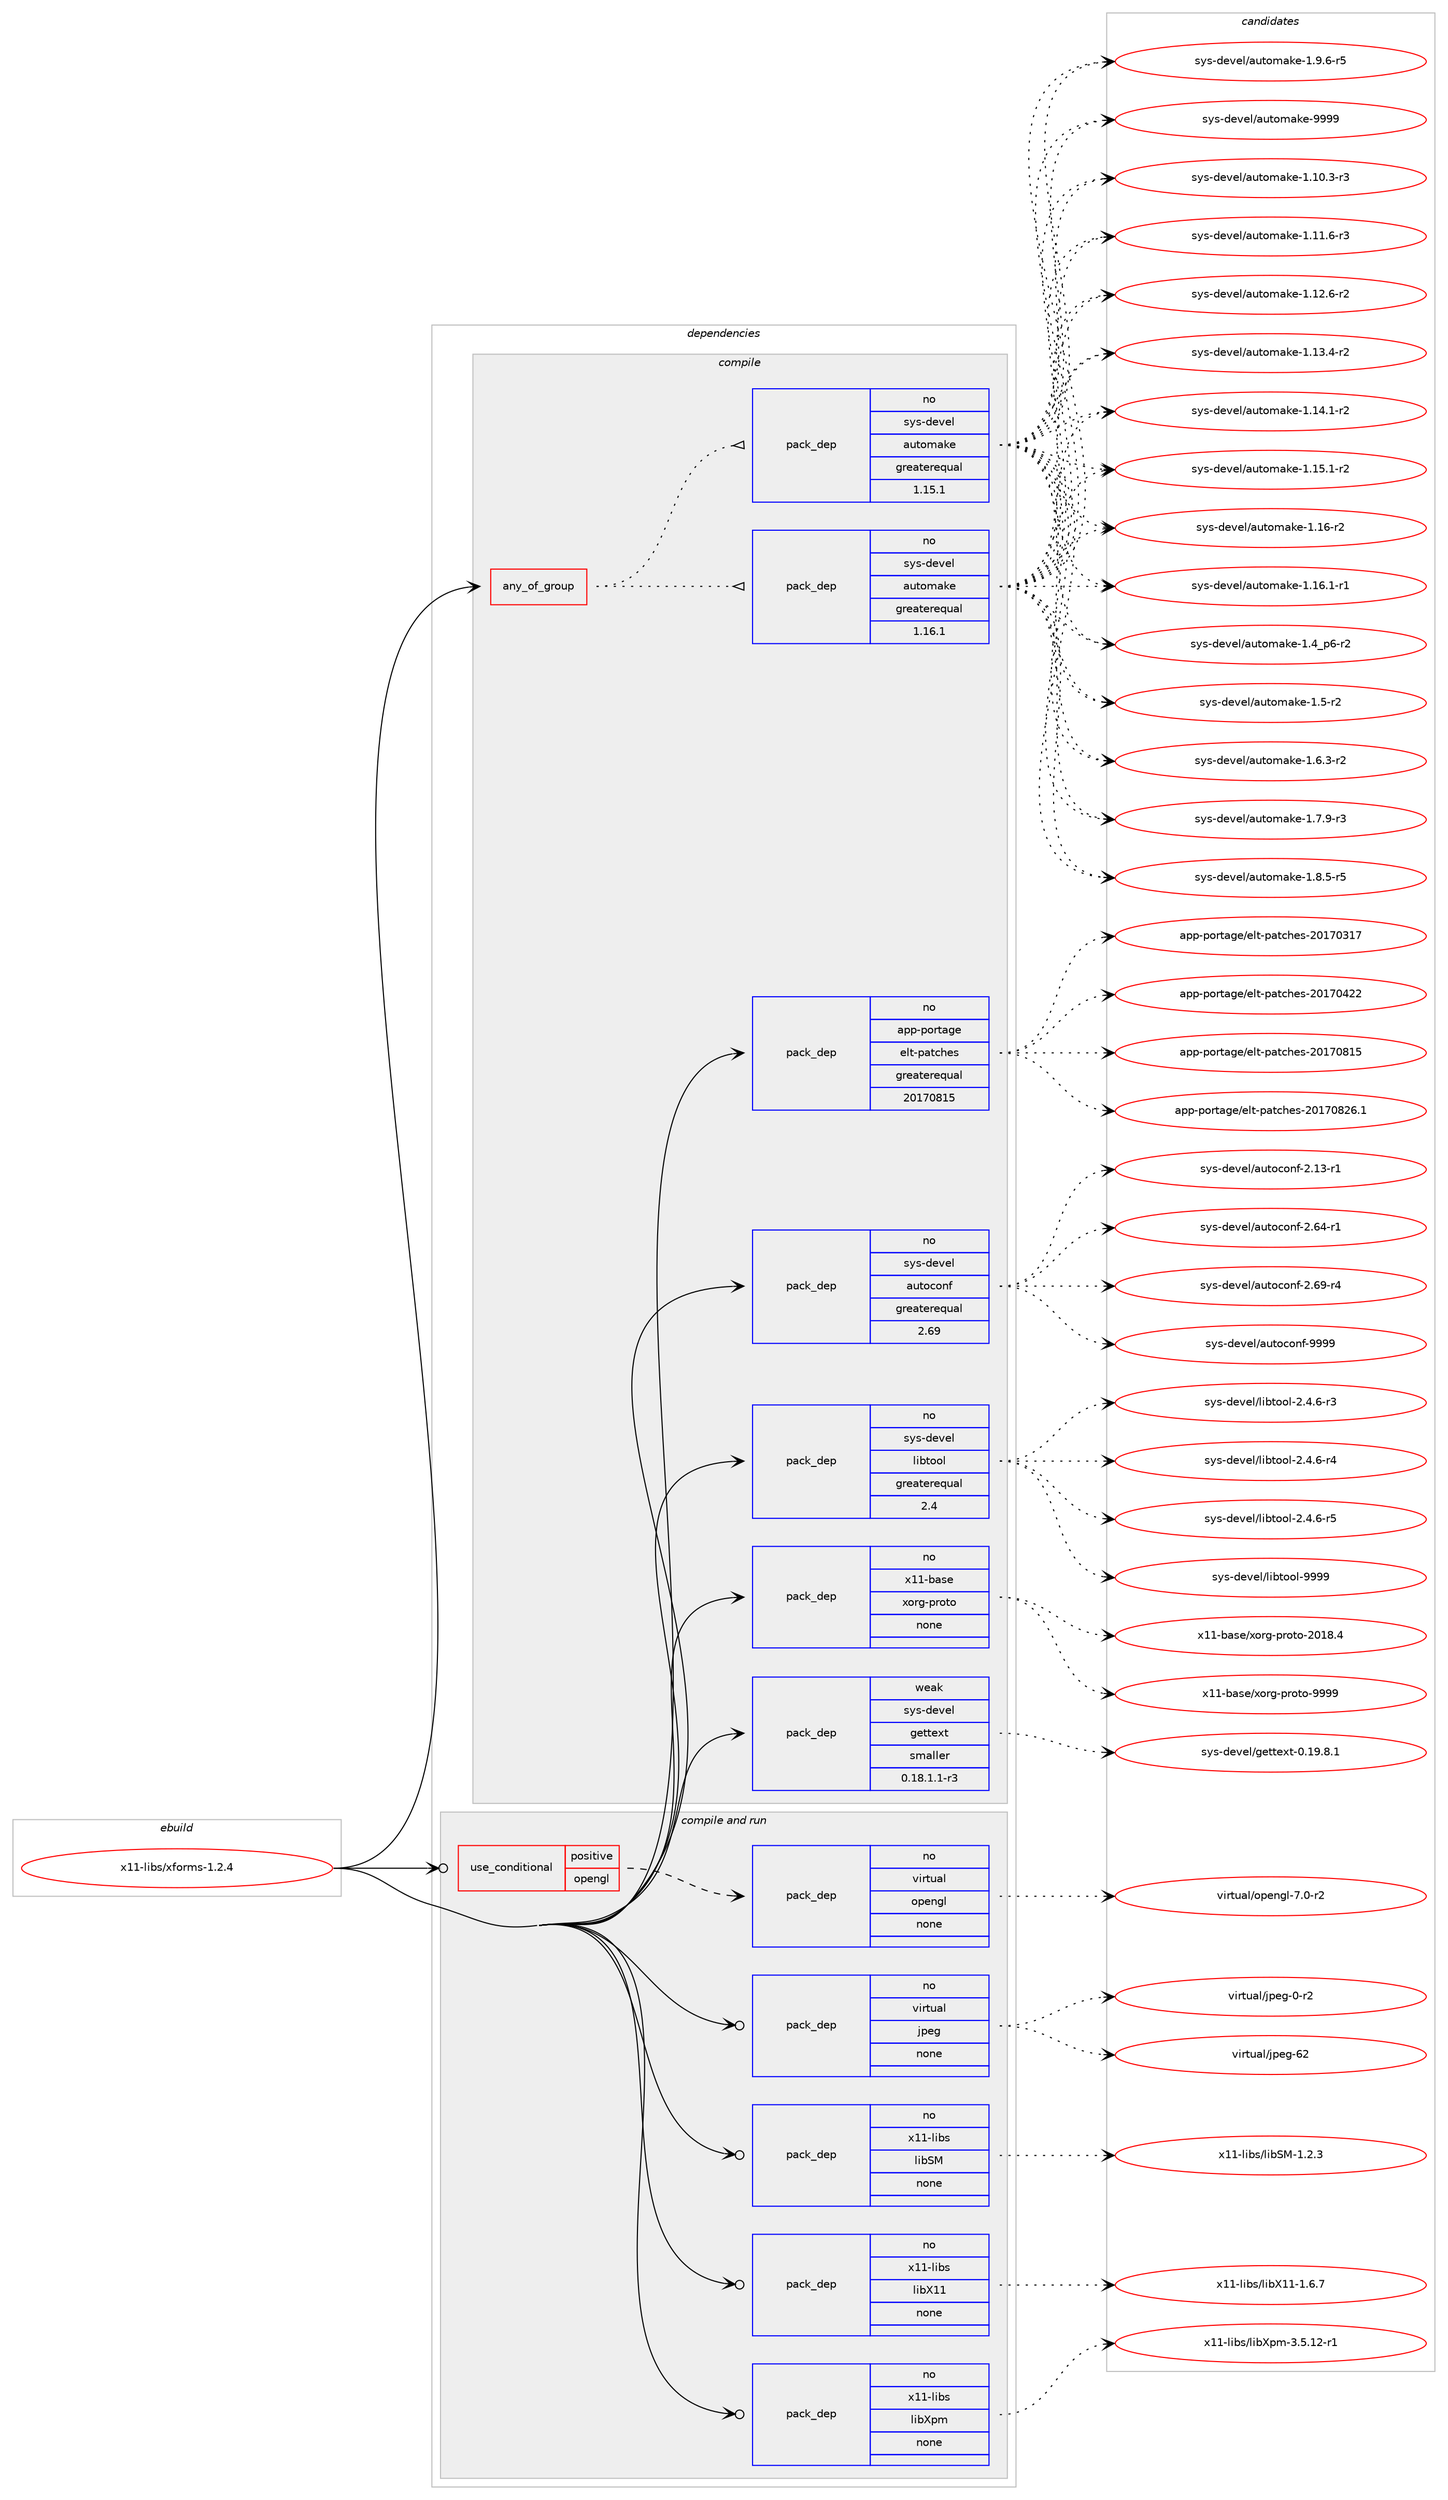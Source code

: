 digraph prolog {

# *************
# Graph options
# *************

newrank=true;
concentrate=true;
compound=true;
graph [rankdir=LR,fontname=Helvetica,fontsize=10,ranksep=1.5];#, ranksep=2.5, nodesep=0.2];
edge  [arrowhead=vee];
node  [fontname=Helvetica,fontsize=10];

# **********
# The ebuild
# **********

subgraph cluster_leftcol {
color=gray;
rank=same;
label=<<i>ebuild</i>>;
id [label="x11-libs/xforms-1.2.4", color=red, width=4, href="../x11-libs/xforms-1.2.4.svg"];
}

# ****************
# The dependencies
# ****************

subgraph cluster_midcol {
color=gray;
label=<<i>dependencies</i>>;
subgraph cluster_compile {
fillcolor="#eeeeee";
style=filled;
label=<<i>compile</i>>;
subgraph any28635 {
dependency1761875 [label=<<TABLE BORDER="0" CELLBORDER="1" CELLSPACING="0" CELLPADDING="4"><TR><TD CELLPADDING="10">any_of_group</TD></TR></TABLE>>, shape=none, color=red];subgraph pack1265860 {
dependency1761876 [label=<<TABLE BORDER="0" CELLBORDER="1" CELLSPACING="0" CELLPADDING="4" WIDTH="220"><TR><TD ROWSPAN="6" CELLPADDING="30">pack_dep</TD></TR><TR><TD WIDTH="110">no</TD></TR><TR><TD>sys-devel</TD></TR><TR><TD>automake</TD></TR><TR><TD>greaterequal</TD></TR><TR><TD>1.16.1</TD></TR></TABLE>>, shape=none, color=blue];
}
dependency1761875:e -> dependency1761876:w [weight=20,style="dotted",arrowhead="oinv"];
subgraph pack1265861 {
dependency1761877 [label=<<TABLE BORDER="0" CELLBORDER="1" CELLSPACING="0" CELLPADDING="4" WIDTH="220"><TR><TD ROWSPAN="6" CELLPADDING="30">pack_dep</TD></TR><TR><TD WIDTH="110">no</TD></TR><TR><TD>sys-devel</TD></TR><TR><TD>automake</TD></TR><TR><TD>greaterequal</TD></TR><TR><TD>1.15.1</TD></TR></TABLE>>, shape=none, color=blue];
}
dependency1761875:e -> dependency1761877:w [weight=20,style="dotted",arrowhead="oinv"];
}
id:e -> dependency1761875:w [weight=20,style="solid",arrowhead="vee"];
subgraph pack1265862 {
dependency1761878 [label=<<TABLE BORDER="0" CELLBORDER="1" CELLSPACING="0" CELLPADDING="4" WIDTH="220"><TR><TD ROWSPAN="6" CELLPADDING="30">pack_dep</TD></TR><TR><TD WIDTH="110">no</TD></TR><TR><TD>app-portage</TD></TR><TR><TD>elt-patches</TD></TR><TR><TD>greaterequal</TD></TR><TR><TD>20170815</TD></TR></TABLE>>, shape=none, color=blue];
}
id:e -> dependency1761878:w [weight=20,style="solid",arrowhead="vee"];
subgraph pack1265863 {
dependency1761879 [label=<<TABLE BORDER="0" CELLBORDER="1" CELLSPACING="0" CELLPADDING="4" WIDTH="220"><TR><TD ROWSPAN="6" CELLPADDING="30">pack_dep</TD></TR><TR><TD WIDTH="110">no</TD></TR><TR><TD>sys-devel</TD></TR><TR><TD>autoconf</TD></TR><TR><TD>greaterequal</TD></TR><TR><TD>2.69</TD></TR></TABLE>>, shape=none, color=blue];
}
id:e -> dependency1761879:w [weight=20,style="solid",arrowhead="vee"];
subgraph pack1265864 {
dependency1761880 [label=<<TABLE BORDER="0" CELLBORDER="1" CELLSPACING="0" CELLPADDING="4" WIDTH="220"><TR><TD ROWSPAN="6" CELLPADDING="30">pack_dep</TD></TR><TR><TD WIDTH="110">no</TD></TR><TR><TD>sys-devel</TD></TR><TR><TD>libtool</TD></TR><TR><TD>greaterequal</TD></TR><TR><TD>2.4</TD></TR></TABLE>>, shape=none, color=blue];
}
id:e -> dependency1761880:w [weight=20,style="solid",arrowhead="vee"];
subgraph pack1265865 {
dependency1761881 [label=<<TABLE BORDER="0" CELLBORDER="1" CELLSPACING="0" CELLPADDING="4" WIDTH="220"><TR><TD ROWSPAN="6" CELLPADDING="30">pack_dep</TD></TR><TR><TD WIDTH="110">no</TD></TR><TR><TD>x11-base</TD></TR><TR><TD>xorg-proto</TD></TR><TR><TD>none</TD></TR><TR><TD></TD></TR></TABLE>>, shape=none, color=blue];
}
id:e -> dependency1761881:w [weight=20,style="solid",arrowhead="vee"];
subgraph pack1265866 {
dependency1761882 [label=<<TABLE BORDER="0" CELLBORDER="1" CELLSPACING="0" CELLPADDING="4" WIDTH="220"><TR><TD ROWSPAN="6" CELLPADDING="30">pack_dep</TD></TR><TR><TD WIDTH="110">weak</TD></TR><TR><TD>sys-devel</TD></TR><TR><TD>gettext</TD></TR><TR><TD>smaller</TD></TR><TR><TD>0.18.1.1-r3</TD></TR></TABLE>>, shape=none, color=blue];
}
id:e -> dependency1761882:w [weight=20,style="solid",arrowhead="vee"];
}
subgraph cluster_compileandrun {
fillcolor="#eeeeee";
style=filled;
label=<<i>compile and run</i>>;
subgraph cond466372 {
dependency1761883 [label=<<TABLE BORDER="0" CELLBORDER="1" CELLSPACING="0" CELLPADDING="4"><TR><TD ROWSPAN="3" CELLPADDING="10">use_conditional</TD></TR><TR><TD>positive</TD></TR><TR><TD>opengl</TD></TR></TABLE>>, shape=none, color=red];
subgraph pack1265867 {
dependency1761884 [label=<<TABLE BORDER="0" CELLBORDER="1" CELLSPACING="0" CELLPADDING="4" WIDTH="220"><TR><TD ROWSPAN="6" CELLPADDING="30">pack_dep</TD></TR><TR><TD WIDTH="110">no</TD></TR><TR><TD>virtual</TD></TR><TR><TD>opengl</TD></TR><TR><TD>none</TD></TR><TR><TD></TD></TR></TABLE>>, shape=none, color=blue];
}
dependency1761883:e -> dependency1761884:w [weight=20,style="dashed",arrowhead="vee"];
}
id:e -> dependency1761883:w [weight=20,style="solid",arrowhead="odotvee"];
subgraph pack1265868 {
dependency1761885 [label=<<TABLE BORDER="0" CELLBORDER="1" CELLSPACING="0" CELLPADDING="4" WIDTH="220"><TR><TD ROWSPAN="6" CELLPADDING="30">pack_dep</TD></TR><TR><TD WIDTH="110">no</TD></TR><TR><TD>virtual</TD></TR><TR><TD>jpeg</TD></TR><TR><TD>none</TD></TR><TR><TD></TD></TR></TABLE>>, shape=none, color=blue];
}
id:e -> dependency1761885:w [weight=20,style="solid",arrowhead="odotvee"];
subgraph pack1265869 {
dependency1761886 [label=<<TABLE BORDER="0" CELLBORDER="1" CELLSPACING="0" CELLPADDING="4" WIDTH="220"><TR><TD ROWSPAN="6" CELLPADDING="30">pack_dep</TD></TR><TR><TD WIDTH="110">no</TD></TR><TR><TD>x11-libs</TD></TR><TR><TD>libSM</TD></TR><TR><TD>none</TD></TR><TR><TD></TD></TR></TABLE>>, shape=none, color=blue];
}
id:e -> dependency1761886:w [weight=20,style="solid",arrowhead="odotvee"];
subgraph pack1265870 {
dependency1761887 [label=<<TABLE BORDER="0" CELLBORDER="1" CELLSPACING="0" CELLPADDING="4" WIDTH="220"><TR><TD ROWSPAN="6" CELLPADDING="30">pack_dep</TD></TR><TR><TD WIDTH="110">no</TD></TR><TR><TD>x11-libs</TD></TR><TR><TD>libX11</TD></TR><TR><TD>none</TD></TR><TR><TD></TD></TR></TABLE>>, shape=none, color=blue];
}
id:e -> dependency1761887:w [weight=20,style="solid",arrowhead="odotvee"];
subgraph pack1265871 {
dependency1761888 [label=<<TABLE BORDER="0" CELLBORDER="1" CELLSPACING="0" CELLPADDING="4" WIDTH="220"><TR><TD ROWSPAN="6" CELLPADDING="30">pack_dep</TD></TR><TR><TD WIDTH="110">no</TD></TR><TR><TD>x11-libs</TD></TR><TR><TD>libXpm</TD></TR><TR><TD>none</TD></TR><TR><TD></TD></TR></TABLE>>, shape=none, color=blue];
}
id:e -> dependency1761888:w [weight=20,style="solid",arrowhead="odotvee"];
}
subgraph cluster_run {
fillcolor="#eeeeee";
style=filled;
label=<<i>run</i>>;
}
}

# **************
# The candidates
# **************

subgraph cluster_choices {
rank=same;
color=gray;
label=<<i>candidates</i>>;

subgraph choice1265860 {
color=black;
nodesep=1;
choice11512111545100101118101108479711711611110997107101454946494846514511451 [label="sys-devel/automake-1.10.3-r3", color=red, width=4,href="../sys-devel/automake-1.10.3-r3.svg"];
choice11512111545100101118101108479711711611110997107101454946494946544511451 [label="sys-devel/automake-1.11.6-r3", color=red, width=4,href="../sys-devel/automake-1.11.6-r3.svg"];
choice11512111545100101118101108479711711611110997107101454946495046544511450 [label="sys-devel/automake-1.12.6-r2", color=red, width=4,href="../sys-devel/automake-1.12.6-r2.svg"];
choice11512111545100101118101108479711711611110997107101454946495146524511450 [label="sys-devel/automake-1.13.4-r2", color=red, width=4,href="../sys-devel/automake-1.13.4-r2.svg"];
choice11512111545100101118101108479711711611110997107101454946495246494511450 [label="sys-devel/automake-1.14.1-r2", color=red, width=4,href="../sys-devel/automake-1.14.1-r2.svg"];
choice11512111545100101118101108479711711611110997107101454946495346494511450 [label="sys-devel/automake-1.15.1-r2", color=red, width=4,href="../sys-devel/automake-1.15.1-r2.svg"];
choice1151211154510010111810110847971171161111099710710145494649544511450 [label="sys-devel/automake-1.16-r2", color=red, width=4,href="../sys-devel/automake-1.16-r2.svg"];
choice11512111545100101118101108479711711611110997107101454946495446494511449 [label="sys-devel/automake-1.16.1-r1", color=red, width=4,href="../sys-devel/automake-1.16.1-r1.svg"];
choice115121115451001011181011084797117116111109971071014549465295112544511450 [label="sys-devel/automake-1.4_p6-r2", color=red, width=4,href="../sys-devel/automake-1.4_p6-r2.svg"];
choice11512111545100101118101108479711711611110997107101454946534511450 [label="sys-devel/automake-1.5-r2", color=red, width=4,href="../sys-devel/automake-1.5-r2.svg"];
choice115121115451001011181011084797117116111109971071014549465446514511450 [label="sys-devel/automake-1.6.3-r2", color=red, width=4,href="../sys-devel/automake-1.6.3-r2.svg"];
choice115121115451001011181011084797117116111109971071014549465546574511451 [label="sys-devel/automake-1.7.9-r3", color=red, width=4,href="../sys-devel/automake-1.7.9-r3.svg"];
choice115121115451001011181011084797117116111109971071014549465646534511453 [label="sys-devel/automake-1.8.5-r5", color=red, width=4,href="../sys-devel/automake-1.8.5-r5.svg"];
choice115121115451001011181011084797117116111109971071014549465746544511453 [label="sys-devel/automake-1.9.6-r5", color=red, width=4,href="../sys-devel/automake-1.9.6-r5.svg"];
choice115121115451001011181011084797117116111109971071014557575757 [label="sys-devel/automake-9999", color=red, width=4,href="../sys-devel/automake-9999.svg"];
dependency1761876:e -> choice11512111545100101118101108479711711611110997107101454946494846514511451:w [style=dotted,weight="100"];
dependency1761876:e -> choice11512111545100101118101108479711711611110997107101454946494946544511451:w [style=dotted,weight="100"];
dependency1761876:e -> choice11512111545100101118101108479711711611110997107101454946495046544511450:w [style=dotted,weight="100"];
dependency1761876:e -> choice11512111545100101118101108479711711611110997107101454946495146524511450:w [style=dotted,weight="100"];
dependency1761876:e -> choice11512111545100101118101108479711711611110997107101454946495246494511450:w [style=dotted,weight="100"];
dependency1761876:e -> choice11512111545100101118101108479711711611110997107101454946495346494511450:w [style=dotted,weight="100"];
dependency1761876:e -> choice1151211154510010111810110847971171161111099710710145494649544511450:w [style=dotted,weight="100"];
dependency1761876:e -> choice11512111545100101118101108479711711611110997107101454946495446494511449:w [style=dotted,weight="100"];
dependency1761876:e -> choice115121115451001011181011084797117116111109971071014549465295112544511450:w [style=dotted,weight="100"];
dependency1761876:e -> choice11512111545100101118101108479711711611110997107101454946534511450:w [style=dotted,weight="100"];
dependency1761876:e -> choice115121115451001011181011084797117116111109971071014549465446514511450:w [style=dotted,weight="100"];
dependency1761876:e -> choice115121115451001011181011084797117116111109971071014549465546574511451:w [style=dotted,weight="100"];
dependency1761876:e -> choice115121115451001011181011084797117116111109971071014549465646534511453:w [style=dotted,weight="100"];
dependency1761876:e -> choice115121115451001011181011084797117116111109971071014549465746544511453:w [style=dotted,weight="100"];
dependency1761876:e -> choice115121115451001011181011084797117116111109971071014557575757:w [style=dotted,weight="100"];
}
subgraph choice1265861 {
color=black;
nodesep=1;
choice11512111545100101118101108479711711611110997107101454946494846514511451 [label="sys-devel/automake-1.10.3-r3", color=red, width=4,href="../sys-devel/automake-1.10.3-r3.svg"];
choice11512111545100101118101108479711711611110997107101454946494946544511451 [label="sys-devel/automake-1.11.6-r3", color=red, width=4,href="../sys-devel/automake-1.11.6-r3.svg"];
choice11512111545100101118101108479711711611110997107101454946495046544511450 [label="sys-devel/automake-1.12.6-r2", color=red, width=4,href="../sys-devel/automake-1.12.6-r2.svg"];
choice11512111545100101118101108479711711611110997107101454946495146524511450 [label="sys-devel/automake-1.13.4-r2", color=red, width=4,href="../sys-devel/automake-1.13.4-r2.svg"];
choice11512111545100101118101108479711711611110997107101454946495246494511450 [label="sys-devel/automake-1.14.1-r2", color=red, width=4,href="../sys-devel/automake-1.14.1-r2.svg"];
choice11512111545100101118101108479711711611110997107101454946495346494511450 [label="sys-devel/automake-1.15.1-r2", color=red, width=4,href="../sys-devel/automake-1.15.1-r2.svg"];
choice1151211154510010111810110847971171161111099710710145494649544511450 [label="sys-devel/automake-1.16-r2", color=red, width=4,href="../sys-devel/automake-1.16-r2.svg"];
choice11512111545100101118101108479711711611110997107101454946495446494511449 [label="sys-devel/automake-1.16.1-r1", color=red, width=4,href="../sys-devel/automake-1.16.1-r1.svg"];
choice115121115451001011181011084797117116111109971071014549465295112544511450 [label="sys-devel/automake-1.4_p6-r2", color=red, width=4,href="../sys-devel/automake-1.4_p6-r2.svg"];
choice11512111545100101118101108479711711611110997107101454946534511450 [label="sys-devel/automake-1.5-r2", color=red, width=4,href="../sys-devel/automake-1.5-r2.svg"];
choice115121115451001011181011084797117116111109971071014549465446514511450 [label="sys-devel/automake-1.6.3-r2", color=red, width=4,href="../sys-devel/automake-1.6.3-r2.svg"];
choice115121115451001011181011084797117116111109971071014549465546574511451 [label="sys-devel/automake-1.7.9-r3", color=red, width=4,href="../sys-devel/automake-1.7.9-r3.svg"];
choice115121115451001011181011084797117116111109971071014549465646534511453 [label="sys-devel/automake-1.8.5-r5", color=red, width=4,href="../sys-devel/automake-1.8.5-r5.svg"];
choice115121115451001011181011084797117116111109971071014549465746544511453 [label="sys-devel/automake-1.9.6-r5", color=red, width=4,href="../sys-devel/automake-1.9.6-r5.svg"];
choice115121115451001011181011084797117116111109971071014557575757 [label="sys-devel/automake-9999", color=red, width=4,href="../sys-devel/automake-9999.svg"];
dependency1761877:e -> choice11512111545100101118101108479711711611110997107101454946494846514511451:w [style=dotted,weight="100"];
dependency1761877:e -> choice11512111545100101118101108479711711611110997107101454946494946544511451:w [style=dotted,weight="100"];
dependency1761877:e -> choice11512111545100101118101108479711711611110997107101454946495046544511450:w [style=dotted,weight="100"];
dependency1761877:e -> choice11512111545100101118101108479711711611110997107101454946495146524511450:w [style=dotted,weight="100"];
dependency1761877:e -> choice11512111545100101118101108479711711611110997107101454946495246494511450:w [style=dotted,weight="100"];
dependency1761877:e -> choice11512111545100101118101108479711711611110997107101454946495346494511450:w [style=dotted,weight="100"];
dependency1761877:e -> choice1151211154510010111810110847971171161111099710710145494649544511450:w [style=dotted,weight="100"];
dependency1761877:e -> choice11512111545100101118101108479711711611110997107101454946495446494511449:w [style=dotted,weight="100"];
dependency1761877:e -> choice115121115451001011181011084797117116111109971071014549465295112544511450:w [style=dotted,weight="100"];
dependency1761877:e -> choice11512111545100101118101108479711711611110997107101454946534511450:w [style=dotted,weight="100"];
dependency1761877:e -> choice115121115451001011181011084797117116111109971071014549465446514511450:w [style=dotted,weight="100"];
dependency1761877:e -> choice115121115451001011181011084797117116111109971071014549465546574511451:w [style=dotted,weight="100"];
dependency1761877:e -> choice115121115451001011181011084797117116111109971071014549465646534511453:w [style=dotted,weight="100"];
dependency1761877:e -> choice115121115451001011181011084797117116111109971071014549465746544511453:w [style=dotted,weight="100"];
dependency1761877:e -> choice115121115451001011181011084797117116111109971071014557575757:w [style=dotted,weight="100"];
}
subgraph choice1265862 {
color=black;
nodesep=1;
choice97112112451121111141169710310147101108116451129711699104101115455048495548514955 [label="app-portage/elt-patches-20170317", color=red, width=4,href="../app-portage/elt-patches-20170317.svg"];
choice97112112451121111141169710310147101108116451129711699104101115455048495548525050 [label="app-portage/elt-patches-20170422", color=red, width=4,href="../app-portage/elt-patches-20170422.svg"];
choice97112112451121111141169710310147101108116451129711699104101115455048495548564953 [label="app-portage/elt-patches-20170815", color=red, width=4,href="../app-portage/elt-patches-20170815.svg"];
choice971121124511211111411697103101471011081164511297116991041011154550484955485650544649 [label="app-portage/elt-patches-20170826.1", color=red, width=4,href="../app-portage/elt-patches-20170826.1.svg"];
dependency1761878:e -> choice97112112451121111141169710310147101108116451129711699104101115455048495548514955:w [style=dotted,weight="100"];
dependency1761878:e -> choice97112112451121111141169710310147101108116451129711699104101115455048495548525050:w [style=dotted,weight="100"];
dependency1761878:e -> choice97112112451121111141169710310147101108116451129711699104101115455048495548564953:w [style=dotted,weight="100"];
dependency1761878:e -> choice971121124511211111411697103101471011081164511297116991041011154550484955485650544649:w [style=dotted,weight="100"];
}
subgraph choice1265863 {
color=black;
nodesep=1;
choice1151211154510010111810110847971171161119911111010245504649514511449 [label="sys-devel/autoconf-2.13-r1", color=red, width=4,href="../sys-devel/autoconf-2.13-r1.svg"];
choice1151211154510010111810110847971171161119911111010245504654524511449 [label="sys-devel/autoconf-2.64-r1", color=red, width=4,href="../sys-devel/autoconf-2.64-r1.svg"];
choice1151211154510010111810110847971171161119911111010245504654574511452 [label="sys-devel/autoconf-2.69-r4", color=red, width=4,href="../sys-devel/autoconf-2.69-r4.svg"];
choice115121115451001011181011084797117116111991111101024557575757 [label="sys-devel/autoconf-9999", color=red, width=4,href="../sys-devel/autoconf-9999.svg"];
dependency1761879:e -> choice1151211154510010111810110847971171161119911111010245504649514511449:w [style=dotted,weight="100"];
dependency1761879:e -> choice1151211154510010111810110847971171161119911111010245504654524511449:w [style=dotted,weight="100"];
dependency1761879:e -> choice1151211154510010111810110847971171161119911111010245504654574511452:w [style=dotted,weight="100"];
dependency1761879:e -> choice115121115451001011181011084797117116111991111101024557575757:w [style=dotted,weight="100"];
}
subgraph choice1265864 {
color=black;
nodesep=1;
choice1151211154510010111810110847108105981161111111084550465246544511451 [label="sys-devel/libtool-2.4.6-r3", color=red, width=4,href="../sys-devel/libtool-2.4.6-r3.svg"];
choice1151211154510010111810110847108105981161111111084550465246544511452 [label="sys-devel/libtool-2.4.6-r4", color=red, width=4,href="../sys-devel/libtool-2.4.6-r4.svg"];
choice1151211154510010111810110847108105981161111111084550465246544511453 [label="sys-devel/libtool-2.4.6-r5", color=red, width=4,href="../sys-devel/libtool-2.4.6-r5.svg"];
choice1151211154510010111810110847108105981161111111084557575757 [label="sys-devel/libtool-9999", color=red, width=4,href="../sys-devel/libtool-9999.svg"];
dependency1761880:e -> choice1151211154510010111810110847108105981161111111084550465246544511451:w [style=dotted,weight="100"];
dependency1761880:e -> choice1151211154510010111810110847108105981161111111084550465246544511452:w [style=dotted,weight="100"];
dependency1761880:e -> choice1151211154510010111810110847108105981161111111084550465246544511453:w [style=dotted,weight="100"];
dependency1761880:e -> choice1151211154510010111810110847108105981161111111084557575757:w [style=dotted,weight="100"];
}
subgraph choice1265865 {
color=black;
nodesep=1;
choice1204949459897115101471201111141034511211411111611145504849564652 [label="x11-base/xorg-proto-2018.4", color=red, width=4,href="../x11-base/xorg-proto-2018.4.svg"];
choice120494945989711510147120111114103451121141111161114557575757 [label="x11-base/xorg-proto-9999", color=red, width=4,href="../x11-base/xorg-proto-9999.svg"];
dependency1761881:e -> choice1204949459897115101471201111141034511211411111611145504849564652:w [style=dotted,weight="100"];
dependency1761881:e -> choice120494945989711510147120111114103451121141111161114557575757:w [style=dotted,weight="100"];
}
subgraph choice1265866 {
color=black;
nodesep=1;
choice1151211154510010111810110847103101116116101120116454846495746564649 [label="sys-devel/gettext-0.19.8.1", color=red, width=4,href="../sys-devel/gettext-0.19.8.1.svg"];
dependency1761882:e -> choice1151211154510010111810110847103101116116101120116454846495746564649:w [style=dotted,weight="100"];
}
subgraph choice1265867 {
color=black;
nodesep=1;
choice1181051141161179710847111112101110103108455546484511450 [label="virtual/opengl-7.0-r2", color=red, width=4,href="../virtual/opengl-7.0-r2.svg"];
dependency1761884:e -> choice1181051141161179710847111112101110103108455546484511450:w [style=dotted,weight="100"];
}
subgraph choice1265868 {
color=black;
nodesep=1;
choice118105114116117971084710611210110345484511450 [label="virtual/jpeg-0-r2", color=red, width=4,href="../virtual/jpeg-0-r2.svg"];
choice1181051141161179710847106112101103455450 [label="virtual/jpeg-62", color=red, width=4,href="../virtual/jpeg-62.svg"];
dependency1761885:e -> choice118105114116117971084710611210110345484511450:w [style=dotted,weight="100"];
dependency1761885:e -> choice1181051141161179710847106112101103455450:w [style=dotted,weight="100"];
}
subgraph choice1265869 {
color=black;
nodesep=1;
choice1204949451081059811547108105988377454946504651 [label="x11-libs/libSM-1.2.3", color=red, width=4,href="../x11-libs/libSM-1.2.3.svg"];
dependency1761886:e -> choice1204949451081059811547108105988377454946504651:w [style=dotted,weight="100"];
}
subgraph choice1265870 {
color=black;
nodesep=1;
choice120494945108105981154710810598884949454946544655 [label="x11-libs/libX11-1.6.7", color=red, width=4,href="../x11-libs/libX11-1.6.7.svg"];
dependency1761887:e -> choice120494945108105981154710810598884949454946544655:w [style=dotted,weight="100"];
}
subgraph choice1265871 {
color=black;
nodesep=1;
choice12049494510810598115471081059888112109455146534649504511449 [label="x11-libs/libXpm-3.5.12-r1", color=red, width=4,href="../x11-libs/libXpm-3.5.12-r1.svg"];
dependency1761888:e -> choice12049494510810598115471081059888112109455146534649504511449:w [style=dotted,weight="100"];
}
}

}

